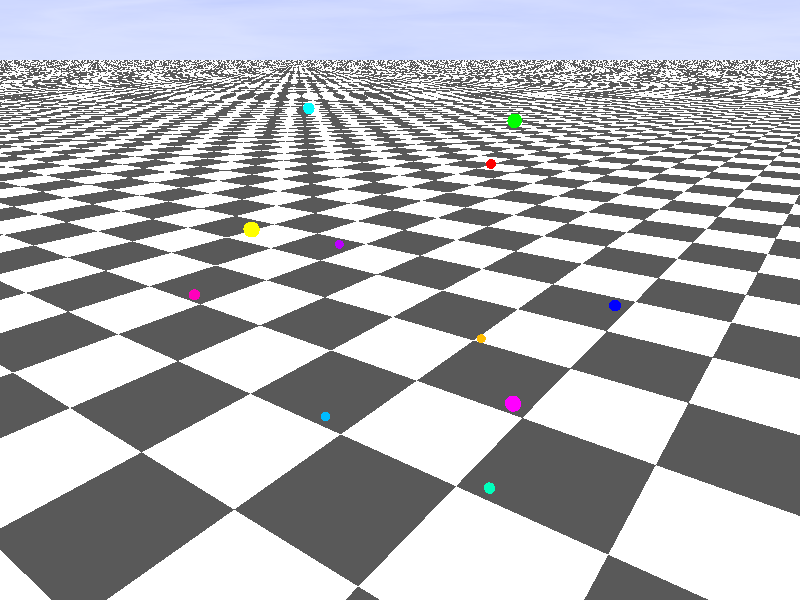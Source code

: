 #include "math.inc"

#declare tclock=0.1;

camera {	
	location <5*sin(2*pi*tclock), 2, -5*cos(2*pi*tclock)>		           
	look_at <0,0,0>       	
	rotate <0,0,0>
}                

      
light_source {
  <0,0,0>             // light's position 
  color rgb 1.0       // light's color
  area_light
  <8, 0, 0> <0, 0, 8> // lights spread out across this distance (x * z)
  5, 5                // total number of lights in grid (4x*4z = 16 lights)
  adaptive 0          // 0,1,2,3...
  jitter              // adds random softening of light
  circular            // make the shape of the light circular
  orient              // orient light
  translate <40, 80, -40>   // <x y z> position of light
}
      

    

fog{ fog_type   2
     distance   100
     color      rgb<1,1,1> *0.8 
     fog_offset 0.1
     fog_alt    1.5
     turbulence 1.8
   } 



plane { y, -11
		pigment { checker rgb <0.1, 0.1, 0.1> rgb <1.0, 1.0, 1.0> scale 5 }
		finish { reflection 0.2 ambient 0.4 }
}  


	

sky_sphere {
		pigment { gradient y
			color_map {
				[0 rgb <0.5, 0.6, 1> ]
				[1 rgb <0, 0, 1> ]
			}
		}
		pigment { 
		    wrinkles turbulence 0.6
			color_map {
				[0 rgbt <1,1,1,1>]
				[0.5 rgbt <0.98, 0.99, 0.99, .6>]
				[1 rgbt <1, 1, 1, 1>]
		}
        scale <.8, .1, .8>
    }
} 

           
#declare Rnd_1 = seed (1153);           

#declare Ball =
sphere{<0,0,0>,0.006
       texture{
        
        finish {phong 1}
       } 
}   

#declare Trace = sphere{<0,0,0>,0.15
       texture{
                                   
        pigment{color rgb<0.5,0.5,0.5> }
        finish {phong 1 reflection 0.2}
       } 
}   


#declare startNum = 0;
#declare endNum = (2400000);   


#declare Anchor = sphere{<0,0,0>,0.05
       texture{
        pigment{color rgb<1,0.65,0.65>}
        finish {phong 1 reflection 0.1}
       } 
}      
           
#declare anchorPoints = 12;

#declare anchorsX = array[anchorPoints]{0,0,0,0,1,1,-1,-1,1.6,-1.6,1.6,-1.6};
#declare anchorsY = array[anchorPoints]{1,-1,1,1,1.6,-1.6,1.6,-1.6,0,0,0,0};
#declare anchorsZ = array[anchorPoints]{1.6,1.6,-1.6,-1.6,0,0,0,0,1,1,-1,-1};
           
#declare anchorColors = array[anchorPoints]{
rgb<1,0,0>,
rgb<1,0.501960784,0>,
rgb<1,1,0>,
rgb<0.501960784,1,0>,
rgb<0,1,0>,
rgb<0,1,0.501960784>,
rgb<0,1,1>,
rgb<0,0.501960784,1>,
rgb<0,0,1>,
rgb<0.498039216,0,1>,
rgb<1,0,1>,
rgb<1,0,0.498039216>
}



#declare anchorIndex = 0;
#while(anchorIndex < anchorPoints)
    object {Anchor translate<anchorsX[anchorIndex],anchorsY[anchorIndex],anchorsZ[anchorIndex]> pigment{color anchorColors[anchorIndex] transmit 0.5} }
    
    light_source {
  0*x                  
  color anchorColors[anchorIndex]  
 translate<anchorsX[anchorIndex],anchorsY[anchorIndex],anchorsZ[anchorIndex]>
}
  
    #declare anchorIndex = anchorIndex + 1;
#end
  
     
